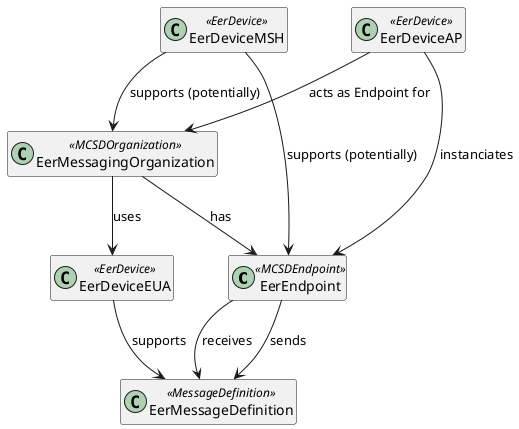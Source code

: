 @startuml EER

hide empty members

class "EerEndpoint" as EerEndpoint <<MCSDEndpoint>>
class "EerMessagingOrganization" as EerOrganization <<MCSDOrganization>>
class "EerMessageDefinition" as EerMessageDefinition <<MessageDefinition>>
class "EerDeviceEUA" as EerDeviceEUA <<EerDevice>>
class "EerDeviceAP" as EerDeviceAP <<EerDevice>>
class "EerDeviceMSH" as EerDeviceMSH <<EerDevice>>

EerOrganization --> EerEndpoint : "has"
EerOrganization --> EerDeviceEUA : "uses"
EerDeviceAP --> EerOrganization : "acts as Endpoint for"
EerDeviceAP --> EerEndpoint : "instanciates"
EerDeviceEUA --> EerMessageDefinition : "supports"
EerEndpoint --> EerMessageDefinition : "sends"
EerEndpoint --> EerMessageDefinition : "receives"
EerDeviceMSH --> EerOrganization : "supports (potentially)"
EerDeviceMSH --> EerEndpoint : "supports (potentially)"

@enduml
